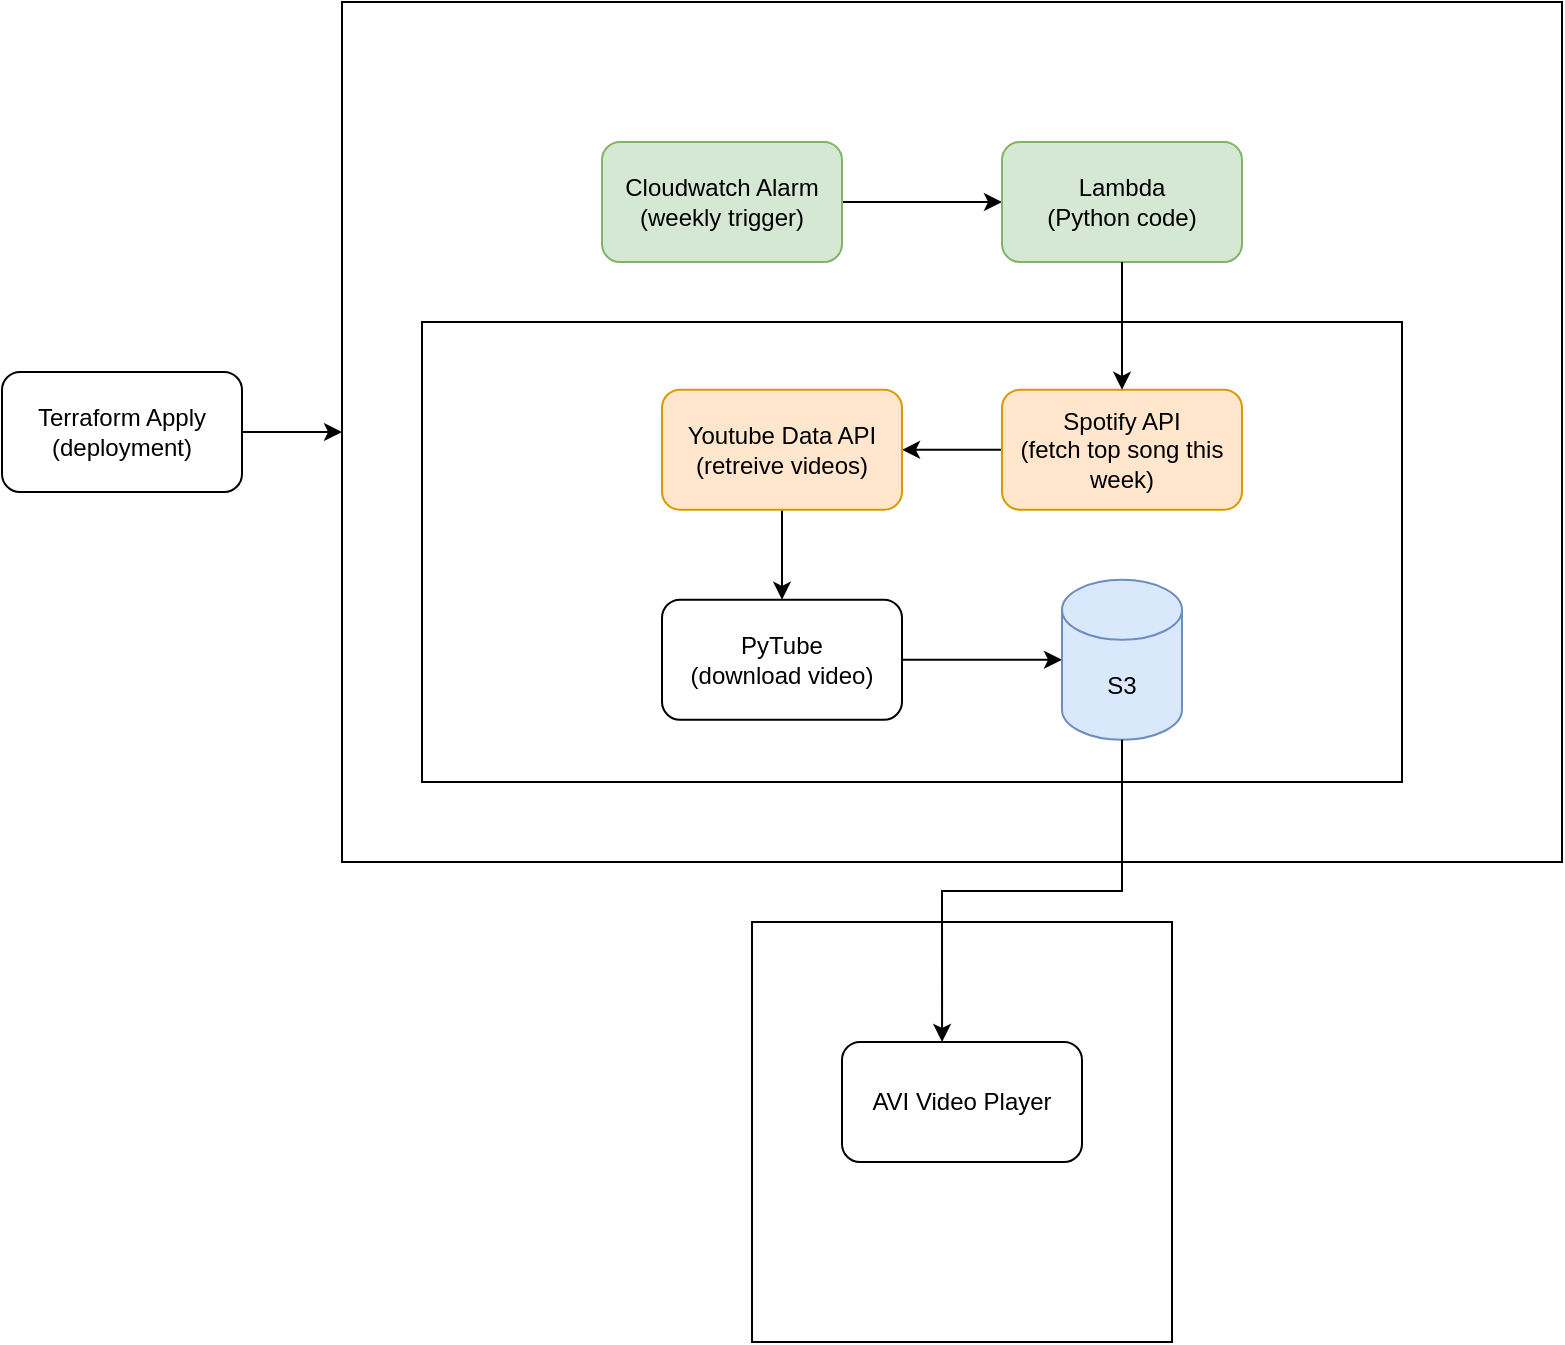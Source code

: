 <mxfile version="21.2.7" type="device">
  <diagram name="Page-1" id="IMiYzBTxq7M08PO6sf2x">
    <mxGraphModel dx="1222" dy="764" grid="1" gridSize="10" guides="1" tooltips="1" connect="1" arrows="1" fold="1" page="1" pageScale="1" pageWidth="850" pageHeight="1100" math="0" shadow="0">
      <root>
        <mxCell id="0" />
        <mxCell id="1" parent="0" />
        <mxCell id="cHyRnZ-h-_9E47zOe4kV-6" style="edgeStyle=orthogonalEdgeStyle;rounded=0;orthogonalLoop=1;jettySize=auto;html=1;" edge="1" parent="1" source="cHyRnZ-h-_9E47zOe4kV-1" target="cHyRnZ-h-_9E47zOe4kV-4">
          <mxGeometry relative="1" as="geometry" />
        </mxCell>
        <mxCell id="cHyRnZ-h-_9E47zOe4kV-1" value="Terraform Apply&lt;br&gt;(deployment)" style="rounded=1;whiteSpace=wrap;html=1;" vertex="1" parent="1">
          <mxGeometry x="50" y="285" width="120" height="60" as="geometry" />
        </mxCell>
        <mxCell id="cHyRnZ-h-_9E47zOe4kV-4" value="" style="rounded=0;whiteSpace=wrap;html=1;" vertex="1" parent="1">
          <mxGeometry x="220" y="100" width="610" height="430" as="geometry" />
        </mxCell>
        <mxCell id="cHyRnZ-h-_9E47zOe4kV-21" style="edgeStyle=orthogonalEdgeStyle;rounded=0;orthogonalLoop=1;jettySize=auto;html=1;" edge="1" parent="1" source="cHyRnZ-h-_9E47zOe4kV-7" target="cHyRnZ-h-_9E47zOe4kV-8">
          <mxGeometry relative="1" as="geometry" />
        </mxCell>
        <mxCell id="cHyRnZ-h-_9E47zOe4kV-7" value="Cloudwatch Alarm&lt;br&gt;(weekly trigger)" style="rounded=1;whiteSpace=wrap;html=1;fillColor=#d5e8d4;strokeColor=#82b366;" vertex="1" parent="1">
          <mxGeometry x="350" y="170" width="120" height="60" as="geometry" />
        </mxCell>
        <mxCell id="cHyRnZ-h-_9E47zOe4kV-8" value="Lambda&lt;br&gt;(Python code)" style="rounded=1;whiteSpace=wrap;html=1;fillColor=#d5e8d4;strokeColor=#82b366;" vertex="1" parent="1">
          <mxGeometry x="550" y="170" width="120" height="60" as="geometry" />
        </mxCell>
        <mxCell id="cHyRnZ-h-_9E47zOe4kV-9" value="" style="rounded=0;whiteSpace=wrap;html=1;" vertex="1" parent="1">
          <mxGeometry x="260" y="260" width="490" height="230" as="geometry" />
        </mxCell>
        <mxCell id="cHyRnZ-h-_9E47zOe4kV-23" style="edgeStyle=orthogonalEdgeStyle;rounded=0;orthogonalLoop=1;jettySize=auto;html=1;entryX=1;entryY=0.5;entryDx=0;entryDy=0;" edge="1" parent="1" source="cHyRnZ-h-_9E47zOe4kV-10" target="cHyRnZ-h-_9E47zOe4kV-11">
          <mxGeometry relative="1" as="geometry" />
        </mxCell>
        <mxCell id="cHyRnZ-h-_9E47zOe4kV-10" value="Spotify API&lt;br&gt;(fetch top song this week)" style="rounded=1;whiteSpace=wrap;html=1;fillColor=#ffe6cc;strokeColor=#d79b00;" vertex="1" parent="1">
          <mxGeometry x="550" y="293.9" width="120" height="60" as="geometry" />
        </mxCell>
        <mxCell id="cHyRnZ-h-_9E47zOe4kV-24" style="edgeStyle=orthogonalEdgeStyle;rounded=0;orthogonalLoop=1;jettySize=auto;html=1;exitX=0.5;exitY=1;exitDx=0;exitDy=0;entryX=0.5;entryY=0;entryDx=0;entryDy=0;" edge="1" parent="1" source="cHyRnZ-h-_9E47zOe4kV-11" target="cHyRnZ-h-_9E47zOe4kV-12">
          <mxGeometry relative="1" as="geometry" />
        </mxCell>
        <mxCell id="cHyRnZ-h-_9E47zOe4kV-11" value="Youtube Data API&lt;br&gt;(retreive videos)" style="rounded=1;whiteSpace=wrap;html=1;fillColor=#ffe6cc;strokeColor=#d79b00;" vertex="1" parent="1">
          <mxGeometry x="380" y="293.9" width="120" height="60" as="geometry" />
        </mxCell>
        <mxCell id="cHyRnZ-h-_9E47zOe4kV-25" style="edgeStyle=orthogonalEdgeStyle;rounded=0;orthogonalLoop=1;jettySize=auto;html=1;entryX=0;entryY=0.5;entryDx=0;entryDy=0;entryPerimeter=0;" edge="1" parent="1" source="cHyRnZ-h-_9E47zOe4kV-12" target="cHyRnZ-h-_9E47zOe4kV-14">
          <mxGeometry relative="1" as="geometry" />
        </mxCell>
        <mxCell id="cHyRnZ-h-_9E47zOe4kV-12" value="PyTube&lt;br&gt;(download video)" style="rounded=1;whiteSpace=wrap;html=1;" vertex="1" parent="1">
          <mxGeometry x="380" y="398.9" width="120" height="60" as="geometry" />
        </mxCell>
        <mxCell id="cHyRnZ-h-_9E47zOe4kV-16" value="" style="whiteSpace=wrap;html=1;aspect=fixed;" vertex="1" parent="1">
          <mxGeometry x="425" y="560" width="210" height="210" as="geometry" />
        </mxCell>
        <mxCell id="cHyRnZ-h-_9E47zOe4kV-14" value="S3" style="shape=cylinder3;whiteSpace=wrap;html=1;boundedLbl=1;backgroundOutline=1;size=15;fillColor=#dae8fc;strokeColor=#6c8ebf;" vertex="1" parent="1">
          <mxGeometry x="580" y="388.9" width="60" height="80" as="geometry" />
        </mxCell>
        <mxCell id="cHyRnZ-h-_9E47zOe4kV-17" value="AVI Video Player" style="rounded=1;whiteSpace=wrap;html=1;" vertex="1" parent="1">
          <mxGeometry x="470" y="620" width="120" height="60" as="geometry" />
        </mxCell>
        <mxCell id="cHyRnZ-h-_9E47zOe4kV-26" style="edgeStyle=orthogonalEdgeStyle;rounded=0;orthogonalLoop=1;jettySize=auto;html=1;entryX=0.417;entryY=0;entryDx=0;entryDy=0;entryPerimeter=0;" edge="1" parent="1" source="cHyRnZ-h-_9E47zOe4kV-14" target="cHyRnZ-h-_9E47zOe4kV-17">
          <mxGeometry relative="1" as="geometry" />
        </mxCell>
        <mxCell id="cHyRnZ-h-_9E47zOe4kV-27" value="" style="shape=image;verticalLabelPosition=bottom;labelBackgroundColor=default;verticalAlign=top;aspect=fixed;imageAspect=0;image=https://upload.wikimedia.org/wikipedia/commons/thumb/c/c3/Python-logo-notext.svg/115px-Python-logo-notext.svg.png;" vertex="1" parent="1">
          <mxGeometry x="240" y="330.7" width="45" height="49.3" as="geometry" />
        </mxCell>
        <mxCell id="cHyRnZ-h-_9E47zOe4kV-22" style="edgeStyle=orthogonalEdgeStyle;rounded=0;orthogonalLoop=1;jettySize=auto;html=1;" edge="1" parent="1" source="cHyRnZ-h-_9E47zOe4kV-8" target="cHyRnZ-h-_9E47zOe4kV-10">
          <mxGeometry relative="1" as="geometry" />
        </mxCell>
        <mxCell id="cHyRnZ-h-_9E47zOe4kV-28" value="" style="shape=image;verticalLabelPosition=bottom;labelBackgroundColor=default;verticalAlign=top;aspect=fixed;imageAspect=0;image=https://codeopinion.com/wp-content/uploads/2019/08/aws-cloudwatch-logo-png-transparent.png;" vertex="1" parent="1">
          <mxGeometry x="387.75" y="110" width="44.5" height="50.42" as="geometry" />
        </mxCell>
        <mxCell id="cHyRnZ-h-_9E47zOe4kV-30" value="" style="shape=image;verticalLabelPosition=bottom;labelBackgroundColor=default;verticalAlign=top;aspect=fixed;imageAspect=0;image=https://upload.wikimedia.org/wikipedia/commons/thumb/8/8f/Orange_lambda.svg/1959px-Orange_lambda.svg.png;" vertex="1" parent="1">
          <mxGeometry x="590" y="118.61" width="40" height="41.81" as="geometry" />
        </mxCell>
        <mxCell id="cHyRnZ-h-_9E47zOe4kV-31" value="" style="shape=image;verticalLabelPosition=bottom;labelBackgroundColor=default;verticalAlign=top;aspect=fixed;imageAspect=0;image=https://upload.wikimedia.org/wikipedia/commons/thumb/1/19/Spotify_logo_without_text.svg/2048px-Spotify_logo_without_text.svg.png;" vertex="1" parent="1">
          <mxGeometry x="680" y="305.7" width="39.3" height="39.3" as="geometry" />
        </mxCell>
        <mxCell id="cHyRnZ-h-_9E47zOe4kV-33" value="" style="shape=image;verticalLabelPosition=bottom;labelBackgroundColor=default;verticalAlign=top;aspect=fixed;imageAspect=0;image=https://www.iconpacks.net/icons/2/free-youtube-logo-icon-2431-thumb.png;" vertex="1" parent="1">
          <mxGeometry x="320" y="293.9" width="55" height="55" as="geometry" />
        </mxCell>
        <mxCell id="cHyRnZ-h-_9E47zOe4kV-35" value="" style="shape=image;verticalLabelPosition=bottom;labelBackgroundColor=default;verticalAlign=top;aspect=fixed;imageAspect=0;image=https://upload.wikimedia.org/wikipedia/commons/thumb/b/bc/Amazon-S3-Logo.svg/1200px-Amazon-S3-Logo.svg.png;" vertex="1" parent="1">
          <mxGeometry x="660" y="398.9" width="42.5" height="50.85" as="geometry" />
        </mxCell>
        <mxCell id="cHyRnZ-h-_9E47zOe4kV-36" value="" style="shape=image;verticalLabelPosition=bottom;labelBackgroundColor=default;verticalAlign=top;aspect=fixed;imageAspect=0;image=https://www.raspberrypi.com/app/uploads/2022/02/COLOUR-Raspberry-Pi-Symbol-Registered.png;" vertex="1" parent="1">
          <mxGeometry x="410.5" y="550" width="83.25" height="83.39" as="geometry" />
        </mxCell>
        <mxCell id="cHyRnZ-h-_9E47zOe4kV-37" value="" style="shape=image;verticalLabelPosition=bottom;labelBackgroundColor=default;verticalAlign=top;aspect=fixed;imageAspect=0;image=https://blogs.vmware.com/cloudprovider/files/2019/04/og-image-8b3e4f7d-blog-aspect-ratio.png;" vertex="1" parent="1">
          <mxGeometry x="61.25" y="211.85" width="97.5" height="73.15" as="geometry" />
        </mxCell>
      </root>
    </mxGraphModel>
  </diagram>
</mxfile>
